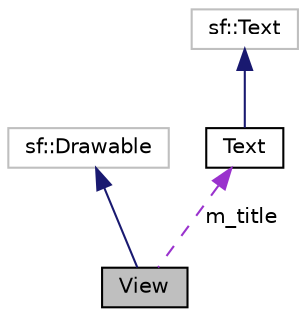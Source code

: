 digraph "View"
{
 // LATEX_PDF_SIZE
  edge [fontname="Helvetica",fontsize="10",labelfontname="Helvetica",labelfontsize="10"];
  node [fontname="Helvetica",fontsize="10",shape=record];
  Node1 [label="View",height=0.2,width=0.4,color="black", fillcolor="grey75", style="filled", fontcolor="black",tooltip="The View class inherit from sf::Drawable. It is the base to others class for display selected scene o..."];
  Node2 -> Node1 [dir="back",color="midnightblue",fontsize="10",style="solid",fontname="Helvetica"];
  Node2 [label="sf::Drawable",height=0.2,width=0.4,color="grey75", fillcolor="white", style="filled",tooltip=" "];
  Node3 -> Node1 [dir="back",color="darkorchid3",fontsize="10",style="dashed",label=" m_title" ,fontname="Helvetica"];
  Node3 [label="Text",height=0.2,width=0.4,color="black", fillcolor="white", style="filled",URL="$class_text.html",tooltip="The Text class inherit from sf::Text. This class sets text on default style of font."];
  Node4 -> Node3 [dir="back",color="midnightblue",fontsize="10",style="solid",fontname="Helvetica"];
  Node4 [label="sf::Text",height=0.2,width=0.4,color="grey75", fillcolor="white", style="filled",tooltip=" "];
}
